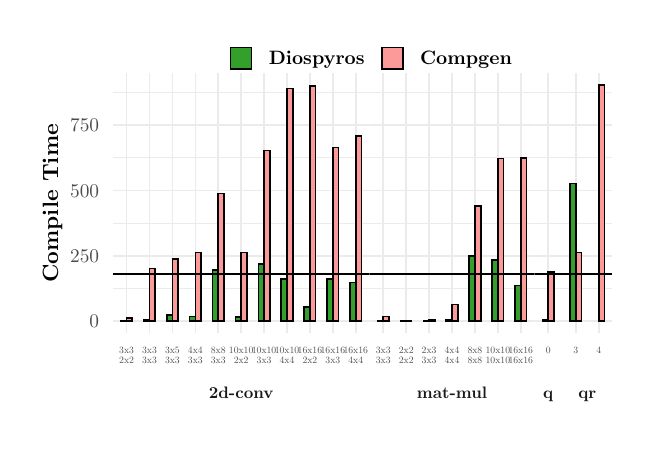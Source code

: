 % Created by tikzDevice version 0.12.4 on 2023-04-16 12:53:55
% !TEX encoding = UTF-8 Unicode
\begin{tikzpicture}[x=1pt,y=1pt]
\definecolor{fillColor}{RGB}{255,255,255}
\path[use as bounding box,fill=fillColor,fill opacity=0.00] (0,0) rectangle (216.81,144.54);
\begin{scope}
\path[clip] ( 30.77, 34.18) rectangle (123.53,128.01);
\definecolor{drawColor}{gray}{0.92}

\path[draw=drawColor,line width= 0.3pt,line join=round] ( 30.77, 50.27) --
	(123.53, 50.27);

\path[draw=drawColor,line width= 0.3pt,line join=round] ( 30.77, 73.91) --
	(123.53, 73.91);

\path[draw=drawColor,line width= 0.3pt,line join=round] ( 30.77, 97.56) --
	(123.53, 97.56);

\path[draw=drawColor,line width= 0.3pt,line join=round] ( 30.77,121.21) --
	(123.53,121.21);

\path[draw=drawColor,line width= 0.6pt,line join=round] ( 30.77, 38.44) --
	(123.53, 38.44);

\path[draw=drawColor,line width= 0.6pt,line join=round] ( 30.77, 62.09) --
	(123.53, 62.09);

\path[draw=drawColor,line width= 0.6pt,line join=round] ( 30.77, 85.74) --
	(123.53, 85.74);

\path[draw=drawColor,line width= 0.6pt,line join=round] ( 30.77,109.38) --
	(123.53,109.38);

\path[draw=drawColor,line width= 0.6pt,line join=round] ( 35.74, 34.18) --
	( 35.74,128.01);

\path[draw=drawColor,line width= 0.6pt,line join=round] ( 44.02, 34.18) --
	( 44.02,128.01);

\path[draw=drawColor,line width= 0.6pt,line join=round] ( 52.31, 34.18) --
	( 52.31,128.01);

\path[draw=drawColor,line width= 0.6pt,line join=round] ( 60.59, 34.18) --
	( 60.59,128.01);

\path[draw=drawColor,line width= 0.6pt,line join=round] ( 68.87, 34.18) --
	( 68.87,128.01);

\path[draw=drawColor,line width= 0.6pt,line join=round] ( 77.15, 34.18) --
	( 77.15,128.01);

\path[draw=drawColor,line width= 0.6pt,line join=round] ( 85.43, 34.18) --
	( 85.43,128.01);

\path[draw=drawColor,line width= 0.6pt,line join=round] ( 93.71, 34.18) --
	( 93.71,128.01);

\path[draw=drawColor,line width= 0.6pt,line join=round] (101.99, 34.18) --
	(101.99,128.01);

\path[draw=drawColor,line width= 0.6pt,line join=round] (110.28, 34.18) --
	(110.28,128.01);

\path[draw=drawColor,line width= 0.6pt,line join=round] (118.56, 34.18) --
	(118.56,128.01);
\definecolor{drawColor}{RGB}{0,0,0}
\definecolor{fillColor}{RGB}{51,160,44}

\path[draw=drawColor,line width= 0.6pt,fill=fillColor] ( 33.67, 38.44) rectangle ( 35.74, 38.60);
\definecolor{fillColor}{RGB}{251,154,153}

\path[draw=drawColor,line width= 0.6pt,fill=fillColor] ( 35.74, 38.44) rectangle ( 37.81, 39.64);
\definecolor{fillColor}{RGB}{51,160,44}

\path[draw=drawColor,line width= 0.6pt,fill=fillColor] ( 41.95, 38.44) rectangle ( 44.02, 38.82);
\definecolor{fillColor}{RGB}{251,154,153}

\path[draw=drawColor,line width= 0.6pt,fill=fillColor] ( 44.02, 38.44) rectangle ( 46.09, 57.49);
\definecolor{fillColor}{RGB}{51,160,44}

\path[draw=drawColor,line width= 0.6pt,fill=fillColor] ( 50.23, 38.44) rectangle ( 52.31, 40.71);
\definecolor{fillColor}{RGB}{251,154,153}

\path[draw=drawColor,line width= 0.6pt,fill=fillColor] ( 52.31, 38.44) rectangle ( 54.38, 60.89);
\definecolor{fillColor}{RGB}{51,160,44}

\path[draw=drawColor,line width= 0.6pt,fill=fillColor] ( 58.52, 38.44) rectangle ( 60.59, 40.19);
\definecolor{fillColor}{RGB}{251,154,153}

\path[draw=drawColor,line width= 0.6pt,fill=fillColor] ( 60.59, 38.44) rectangle ( 62.66, 63.27);
\definecolor{fillColor}{RGB}{51,160,44}

\path[draw=drawColor,line width= 0.6pt,fill=fillColor] ( 66.80, 38.44) rectangle ( 68.87, 57.00);
\definecolor{fillColor}{RGB}{251,154,153}

\path[draw=drawColor,line width= 0.6pt,fill=fillColor] ( 68.87, 38.44) rectangle ( 70.94, 84.56);
\definecolor{fillColor}{RGB}{51,160,44}

\path[draw=drawColor,line width= 0.6pt,fill=fillColor] ( 75.08, 38.44) rectangle ( 77.15, 40.06);
\definecolor{fillColor}{RGB}{251,154,153}

\path[draw=drawColor,line width= 0.6pt,fill=fillColor] ( 77.15, 38.44) rectangle ( 79.22, 63.29);
\definecolor{fillColor}{RGB}{51,160,44}

\path[draw=drawColor,line width= 0.6pt,fill=fillColor] ( 83.36, 38.44) rectangle ( 85.43, 59.10);
\definecolor{fillColor}{RGB}{251,154,153}

\path[draw=drawColor,line width= 0.6pt,fill=fillColor] ( 85.43, 38.44) rectangle ( 87.50,100.10);
\definecolor{fillColor}{RGB}{51,160,44}

\path[draw=drawColor,line width= 0.6pt,fill=fillColor] ( 91.64, 38.44) rectangle ( 93.71, 53.81);
\definecolor{fillColor}{RGB}{251,154,153}

\path[draw=drawColor,line width= 0.6pt,fill=fillColor] ( 93.71, 38.44) rectangle ( 95.78,122.58);
\definecolor{fillColor}{RGB}{51,160,44}

\path[draw=drawColor,line width= 0.6pt,fill=fillColor] ( 99.92, 38.44) rectangle (101.99, 43.61);
\definecolor{fillColor}{RGB}{251,154,153}

\path[draw=drawColor,line width= 0.6pt,fill=fillColor] (101.99, 38.44) rectangle (104.06,123.46);
\definecolor{fillColor}{RGB}{51,160,44}

\path[draw=drawColor,line width= 0.6pt,fill=fillColor] (108.21, 38.44) rectangle (110.28, 53.74);
\definecolor{fillColor}{RGB}{251,154,153}

\path[draw=drawColor,line width= 0.6pt,fill=fillColor] (110.28, 38.44) rectangle (112.35,101.30);
\definecolor{fillColor}{RGB}{51,160,44}

\path[draw=drawColor,line width= 0.6pt,fill=fillColor] (116.49, 38.44) rectangle (118.56, 52.45);
\definecolor{fillColor}{RGB}{251,154,153}

\path[draw=drawColor,line width= 0.6pt,fill=fillColor] (118.56, 38.44) rectangle (120.63,105.36);

\path[draw=drawColor,line width= 0.6pt,line join=round] ( 30.77, 55.47) -- (123.53, 55.47);
\end{scope}
\begin{scope}
\path[clip] (123.53, 34.18) rectangle (183.15,128.01);
\definecolor{drawColor}{gray}{0.92}

\path[draw=drawColor,line width= 0.3pt,line join=round] (123.53, 50.27) --
	(183.15, 50.27);

\path[draw=drawColor,line width= 0.3pt,line join=round] (123.53, 73.91) --
	(183.15, 73.91);

\path[draw=drawColor,line width= 0.3pt,line join=round] (123.53, 97.56) --
	(183.15, 97.56);

\path[draw=drawColor,line width= 0.3pt,line join=round] (123.53,121.21) --
	(183.15,121.21);

\path[draw=drawColor,line width= 0.6pt,line join=round] (123.53, 38.44) --
	(183.15, 38.44);

\path[draw=drawColor,line width= 0.6pt,line join=round] (123.53, 62.09) --
	(183.15, 62.09);

\path[draw=drawColor,line width= 0.6pt,line join=round] (123.53, 85.74) --
	(183.15, 85.74);

\path[draw=drawColor,line width= 0.6pt,line join=round] (123.53,109.38) --
	(183.15,109.38);

\path[draw=drawColor,line width= 0.6pt,line join=round] (128.50, 34.18) --
	(128.50,128.01);

\path[draw=drawColor,line width= 0.6pt,line join=round] (136.78, 34.18) --
	(136.78,128.01);

\path[draw=drawColor,line width= 0.6pt,line join=round] (145.06, 34.18) --
	(145.06,128.01);

\path[draw=drawColor,line width= 0.6pt,line join=round] (153.34, 34.18) --
	(153.34,128.01);

\path[draw=drawColor,line width= 0.6pt,line join=round] (161.62, 34.18) --
	(161.62,128.01);

\path[draw=drawColor,line width= 0.6pt,line join=round] (169.90, 34.18) --
	(169.90,128.01);

\path[draw=drawColor,line width= 0.6pt,line join=round] (178.18, 34.18) --
	(178.18,128.01);
\definecolor{drawColor}{RGB}{0,0,0}
\definecolor{fillColor}{RGB}{51,160,44}

\path[draw=drawColor,line width= 0.6pt,fill=fillColor] (134.71, 38.44) rectangle (136.78, 38.57);
\definecolor{fillColor}{RGB}{251,154,153}

\path[draw=drawColor,line width= 0.6pt,fill=fillColor] (136.78, 38.44) rectangle (138.85, 38.44);
\definecolor{fillColor}{RGB}{51,160,44}

\path[draw=drawColor,line width= 0.6pt,fill=fillColor] (142.99, 38.44) rectangle (145.06, 38.58);
\definecolor{fillColor}{RGB}{251,154,153}

\path[draw=drawColor,line width= 0.6pt,fill=fillColor] (145.06, 38.44) rectangle (147.13, 39.12);
\definecolor{fillColor}{RGB}{51,160,44}

\path[draw=drawColor,line width= 0.6pt,fill=fillColor] (126.42, 38.44) rectangle (128.50, 38.60);
\definecolor{fillColor}{RGB}{251,154,153}

\path[draw=drawColor,line width= 0.6pt,fill=fillColor] (128.50, 38.44) rectangle (130.57, 40.23);
\definecolor{fillColor}{RGB}{51,160,44}

\path[draw=drawColor,line width= 0.6pt,fill=fillColor] (151.27, 38.44) rectangle (153.34, 38.85);
\definecolor{fillColor}{RGB}{251,154,153}

\path[draw=drawColor,line width= 0.6pt,fill=fillColor] (153.34, 38.44) rectangle (155.41, 44.47);
\definecolor{fillColor}{RGB}{51,160,44}

\path[draw=drawColor,line width= 0.6pt,fill=fillColor] (159.55, 38.44) rectangle (161.62, 62.03);
\definecolor{fillColor}{RGB}{251,154,153}

\path[draw=drawColor,line width= 0.6pt,fill=fillColor] (161.62, 38.44) rectangle (163.69, 80.08);
\definecolor{fillColor}{RGB}{51,160,44}

\path[draw=drawColor,line width= 0.6pt,fill=fillColor] (167.83, 38.44) rectangle (169.90, 60.57);
\definecolor{fillColor}{RGB}{251,154,153}

\path[draw=drawColor,line width= 0.6pt,fill=fillColor] (169.90, 38.44) rectangle (171.97, 97.26);
\definecolor{fillColor}{RGB}{51,160,44}

\path[draw=drawColor,line width= 0.6pt,fill=fillColor] (176.11, 38.44) rectangle (178.18, 51.37);
\definecolor{fillColor}{RGB}{251,154,153}

\path[draw=drawColor,line width= 0.6pt,fill=fillColor] (178.18, 38.44) rectangle (180.25, 97.33);

\path[draw=drawColor,line width= 0.6pt,line join=round] (123.53, 55.47) -- (183.15, 55.47);
\end{scope}
\begin{scope}
\path[clip] (183.15, 34.18) rectangle (193.09,128.01);
\definecolor{drawColor}{gray}{0.92}

\path[draw=drawColor,line width= 0.3pt,line join=round] (183.15, 50.27) --
	(193.09, 50.27);

\path[draw=drawColor,line width= 0.3pt,line join=round] (183.15, 73.91) --
	(193.09, 73.91);

\path[draw=drawColor,line width= 0.3pt,line join=round] (183.15, 97.56) --
	(193.09, 97.56);

\path[draw=drawColor,line width= 0.3pt,line join=round] (183.15,121.21) --
	(193.09,121.21);

\path[draw=drawColor,line width= 0.6pt,line join=round] (183.15, 38.44) --
	(193.09, 38.44);

\path[draw=drawColor,line width= 0.6pt,line join=round] (183.15, 62.09) --
	(193.09, 62.09);

\path[draw=drawColor,line width= 0.6pt,line join=round] (183.15, 85.74) --
	(193.09, 85.74);

\path[draw=drawColor,line width= 0.6pt,line join=round] (183.15,109.38) --
	(193.09,109.38);

\path[draw=drawColor,line width= 0.6pt,line join=round] (188.12, 34.18) --
	(188.12,128.01);
\definecolor{drawColor}{RGB}{0,0,0}
\definecolor{fillColor}{RGB}{51,160,44}

\path[draw=drawColor,line width= 0.6pt,fill=fillColor] (186.05, 38.44) rectangle (188.12, 38.86);
\definecolor{fillColor}{RGB}{251,154,153}

\path[draw=drawColor,line width= 0.6pt,fill=fillColor] (188.12, 38.44) rectangle (190.19, 56.19);

\path[draw=drawColor,line width= 0.6pt,line join=round] (183.15, 55.47) -- (193.09, 55.47);
\end{scope}
\begin{scope}
\path[clip] (193.09, 34.18) rectangle (211.31,128.01);
\definecolor{drawColor}{gray}{0.92}

\path[draw=drawColor,line width= 0.3pt,line join=round] (193.09, 50.27) --
	(211.31, 50.27);

\path[draw=drawColor,line width= 0.3pt,line join=round] (193.09, 73.91) --
	(211.31, 73.91);

\path[draw=drawColor,line width= 0.3pt,line join=round] (193.09, 97.56) --
	(211.31, 97.56);

\path[draw=drawColor,line width= 0.3pt,line join=round] (193.09,121.21) --
	(211.31,121.21);

\path[draw=drawColor,line width= 0.6pt,line join=round] (193.09, 38.44) --
	(211.31, 38.44);

\path[draw=drawColor,line width= 0.6pt,line join=round] (193.09, 62.09) --
	(211.31, 62.09);

\path[draw=drawColor,line width= 0.6pt,line join=round] (193.09, 85.74) --
	(211.31, 85.74);

\path[draw=drawColor,line width= 0.6pt,line join=round] (193.09,109.38) --
	(211.31,109.38);

\path[draw=drawColor,line width= 0.6pt,line join=round] (198.06, 34.18) --
	(198.06,128.01);

\path[draw=drawColor,line width= 0.6pt,line join=round] (206.34, 34.18) --
	(206.34,128.01);
\definecolor{drawColor}{RGB}{0,0,0}
\definecolor{fillColor}{RGB}{51,160,44}

\path[draw=drawColor,line width= 0.6pt,fill=fillColor] (195.99, 38.44) rectangle (198.06, 88.17);
\definecolor{fillColor}{RGB}{251,154,153}

\path[draw=drawColor,line width= 0.6pt,fill=fillColor] (198.06, 38.44) rectangle (200.13, 63.29);

\path[draw=drawColor,line width= 0.6pt,fill=fillColor] (206.34, 38.44) rectangle (208.41,123.74);

\path[draw=drawColor,line width= 0.6pt,line join=round] (193.09, 55.47) -- (211.31, 55.47);
\end{scope}
\begin{scope}
\path[clip] ( 30.77,  5.50) rectangle (123.53, 19.61);
\definecolor{drawColor}{gray}{0.10}

\node[text=drawColor,anchor=base,inner sep=0pt, outer sep=0pt, scale=  0.60] at ( 77.15, 10.48) {\bfseries 2d-conv};
\end{scope}
\begin{scope}
\path[clip] (123.53,  5.50) rectangle (183.15, 19.61);
\definecolor{drawColor}{gray}{0.10}

\node[text=drawColor,anchor=base,inner sep=0pt, outer sep=0pt, scale=  0.60] at (153.34, 10.48) {\bfseries mat-mul};
\end{scope}
\begin{scope}
\path[clip] (183.15,  5.50) rectangle (193.09, 19.61);
\definecolor{drawColor}{gray}{0.10}

\node[text=drawColor,anchor=base,inner sep=0pt, outer sep=0pt, scale=  0.60] at (188.12, 10.48) {\bfseries q};
\end{scope}
\begin{scope}
\path[clip] (193.09,  5.50) rectangle (211.31, 19.61);
\definecolor{drawColor}{gray}{0.10}

\node[text=drawColor,anchor=base,inner sep=0pt, outer sep=0pt, scale=  0.60] at (202.20, 10.48) {\bfseries qr};
\end{scope}
\begin{scope}
\path[clip] (  0.00,  0.00) rectangle (216.81,144.54);
\definecolor{drawColor}{gray}{0.30}

\node[text=drawColor,anchor=base,inner sep=0pt, outer sep=0pt, scale=  0.35] at ( 35.74, 26.82) {3x3};

\node[text=drawColor,anchor=base,inner sep=0pt, outer sep=0pt, scale=  0.35] at ( 35.74, 23.04) {2x2};

\node[text=drawColor,anchor=base,inner sep=0pt, outer sep=0pt, scale=  0.35] at ( 44.02, 26.82) {3x3};

\node[text=drawColor,anchor=base,inner sep=0pt, outer sep=0pt, scale=  0.35] at ( 44.02, 23.04) {3x3};

\node[text=drawColor,anchor=base,inner sep=0pt, outer sep=0pt, scale=  0.35] at ( 52.31, 26.82) {3x5};

\node[text=drawColor,anchor=base,inner sep=0pt, outer sep=0pt, scale=  0.35] at ( 52.31, 23.04) {3x3};

\node[text=drawColor,anchor=base,inner sep=0pt, outer sep=0pt, scale=  0.35] at ( 60.59, 26.82) {4x4};

\node[text=drawColor,anchor=base,inner sep=0pt, outer sep=0pt, scale=  0.35] at ( 60.59, 23.04) {3x3};

\node[text=drawColor,anchor=base,inner sep=0pt, outer sep=0pt, scale=  0.35] at ( 68.87, 26.82) {8x8};

\node[text=drawColor,anchor=base,inner sep=0pt, outer sep=0pt, scale=  0.35] at ( 68.87, 23.04) {3x3};

\node[text=drawColor,anchor=base,inner sep=0pt, outer sep=0pt, scale=  0.35] at ( 77.15, 26.82) {10x10};

\node[text=drawColor,anchor=base,inner sep=0pt, outer sep=0pt, scale=  0.35] at ( 77.15, 23.04) {2x2};

\node[text=drawColor,anchor=base,inner sep=0pt, outer sep=0pt, scale=  0.35] at ( 85.43, 26.82) {10x10};

\node[text=drawColor,anchor=base,inner sep=0pt, outer sep=0pt, scale=  0.35] at ( 85.43, 23.04) {3x3};

\node[text=drawColor,anchor=base,inner sep=0pt, outer sep=0pt, scale=  0.35] at ( 93.71, 26.82) {10x10};

\node[text=drawColor,anchor=base,inner sep=0pt, outer sep=0pt, scale=  0.35] at ( 93.71, 23.04) {4x4};

\node[text=drawColor,anchor=base,inner sep=0pt, outer sep=0pt, scale=  0.35] at (101.99, 26.82) {16x16};

\node[text=drawColor,anchor=base,inner sep=0pt, outer sep=0pt, scale=  0.35] at (101.99, 23.04) {2x2};

\node[text=drawColor,anchor=base,inner sep=0pt, outer sep=0pt, scale=  0.35] at (110.28, 26.82) {16x16};

\node[text=drawColor,anchor=base,inner sep=0pt, outer sep=0pt, scale=  0.35] at (110.28, 23.04) {3x3};

\node[text=drawColor,anchor=base,inner sep=0pt, outer sep=0pt, scale=  0.35] at (118.56, 26.82) {16x16};

\node[text=drawColor,anchor=base,inner sep=0pt, outer sep=0pt, scale=  0.35] at (118.56, 23.04) {4x4};
\end{scope}
\begin{scope}
\path[clip] (  0.00,  0.00) rectangle (216.81,144.54);
\definecolor{drawColor}{gray}{0.30}

\node[text=drawColor,anchor=base,inner sep=0pt, outer sep=0pt, scale=  0.35] at (128.50, 26.82) {3x3};

\node[text=drawColor,anchor=base,inner sep=0pt, outer sep=0pt, scale=  0.35] at (128.50, 23.04) {3x3};

\node[text=drawColor,anchor=base,inner sep=0pt, outer sep=0pt, scale=  0.35] at (136.78, 26.82) {2x2};

\node[text=drawColor,anchor=base,inner sep=0pt, outer sep=0pt, scale=  0.35] at (136.78, 23.04) {2x2};

\node[text=drawColor,anchor=base,inner sep=0pt, outer sep=0pt, scale=  0.35] at (145.06, 26.82) {2x3};

\node[text=drawColor,anchor=base,inner sep=0pt, outer sep=0pt, scale=  0.35] at (145.06, 23.04) {3x3};

\node[text=drawColor,anchor=base,inner sep=0pt, outer sep=0pt, scale=  0.35] at (153.34, 26.82) {4x4};

\node[text=drawColor,anchor=base,inner sep=0pt, outer sep=0pt, scale=  0.35] at (153.34, 23.04) {4x4};

\node[text=drawColor,anchor=base,inner sep=0pt, outer sep=0pt, scale=  0.35] at (161.62, 26.82) {8x8};

\node[text=drawColor,anchor=base,inner sep=0pt, outer sep=0pt, scale=  0.35] at (161.62, 23.04) {8x8};

\node[text=drawColor,anchor=base,inner sep=0pt, outer sep=0pt, scale=  0.35] at (169.90, 26.82) {10x10};

\node[text=drawColor,anchor=base,inner sep=0pt, outer sep=0pt, scale=  0.35] at (169.90, 23.04) {10x10};

\node[text=drawColor,anchor=base,inner sep=0pt, outer sep=0pt, scale=  0.35] at (178.18, 26.82) {16x16};

\node[text=drawColor,anchor=base,inner sep=0pt, outer sep=0pt, scale=  0.35] at (178.18, 23.04) {16x16};
\end{scope}
\begin{scope}
\path[clip] (  0.00,  0.00) rectangle (216.81,144.54);
\definecolor{drawColor}{gray}{0.30}

\node[text=drawColor,anchor=base,inner sep=0pt, outer sep=0pt, scale=  0.35] at (188.12, 26.82) {0};
\end{scope}
\begin{scope}
\path[clip] (  0.00,  0.00) rectangle (216.81,144.54);
\definecolor{drawColor}{gray}{0.30}

\node[text=drawColor,anchor=base,inner sep=0pt, outer sep=0pt, scale=  0.35] at (198.06, 26.82) {3};

\node[text=drawColor,anchor=base,inner sep=0pt, outer sep=0pt, scale=  0.35] at (206.34, 26.82) {4};
\end{scope}
\begin{scope}
\path[clip] (  0.00,  0.00) rectangle (216.81,144.54);
\definecolor{drawColor}{gray}{0.30}

\node[text=drawColor,anchor=base east,inner sep=0pt, outer sep=0pt, scale=  0.70] at ( 25.82, 36.03) {0};

\node[text=drawColor,anchor=base east,inner sep=0pt, outer sep=0pt, scale=  0.70] at ( 25.82, 59.68) {250};

\node[text=drawColor,anchor=base east,inner sep=0pt, outer sep=0pt, scale=  0.70] at ( 25.82, 83.33) {500};

\node[text=drawColor,anchor=base east,inner sep=0pt, outer sep=0pt, scale=  0.70] at ( 25.82,106.97) {750};
\end{scope}
\begin{scope}
\path[clip] (  0.00,  0.00) rectangle (216.81,144.54);
\definecolor{drawColor}{RGB}{0,0,0}

\node[text=drawColor,rotate= 90.00,anchor=base,inner sep=0pt, outer sep=0pt, scale=  0.80] at ( 11.02, 81.09) {\bfseries Compile Time};
\end{scope}
\begin{scope}
\path[clip] (  0.00,  0.00) rectangle (216.81,144.54);
\definecolor{drawColor}{RGB}{0,0,0}
\definecolor{fillColor}{RGB}{51,160,44}

\path[draw=drawColor,line width= 0.6pt,fill=fillColor] ( 73.31,129.72) rectangle ( 80.92,137.33);
\end{scope}
\begin{scope}
\path[clip] (  0.00,  0.00) rectangle (216.81,144.54);
\definecolor{drawColor}{RGB}{0,0,0}
\definecolor{fillColor}{RGB}{251,154,153}

\path[draw=drawColor,line width= 0.6pt,fill=fillColor] (127.96,129.72) rectangle (135.57,137.33);
\end{scope}
\begin{scope}
\path[clip] (  0.00,  0.00) rectangle (216.81,144.54);
\definecolor{drawColor}{RGB}{0,0,0}

\node[text=drawColor,anchor=base west,inner sep=0pt, outer sep=0pt, scale=  0.70] at ( 87.14,131.11) {\bfseries Diospyros};
\end{scope}
\begin{scope}
\path[clip] (  0.00,  0.00) rectangle (216.81,144.54);
\definecolor{drawColor}{RGB}{0,0,0}

\node[text=drawColor,anchor=base west,inner sep=0pt, outer sep=0pt, scale=  0.70] at (141.78,131.11) {\bfseries Compgen};
\end{scope}
\end{tikzpicture}
